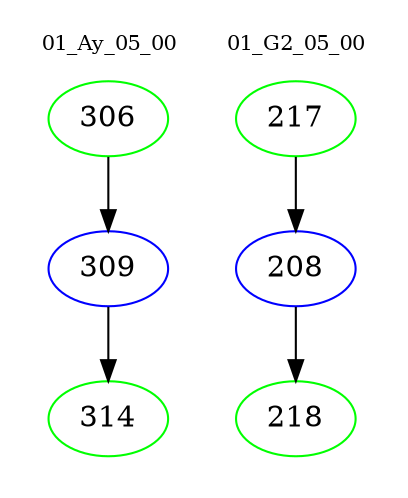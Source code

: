 digraph{
subgraph cluster_0 {
color = white
label = "01_Ay_05_00";
fontsize=10;
T0_306 [label="306", color="green"]
T0_306 -> T0_309 [color="black"]
T0_309 [label="309", color="blue"]
T0_309 -> T0_314 [color="black"]
T0_314 [label="314", color="green"]
}
subgraph cluster_1 {
color = white
label = "01_G2_05_00";
fontsize=10;
T1_217 [label="217", color="green"]
T1_217 -> T1_208 [color="black"]
T1_208 [label="208", color="blue"]
T1_208 -> T1_218 [color="black"]
T1_218 [label="218", color="green"]
}
}
